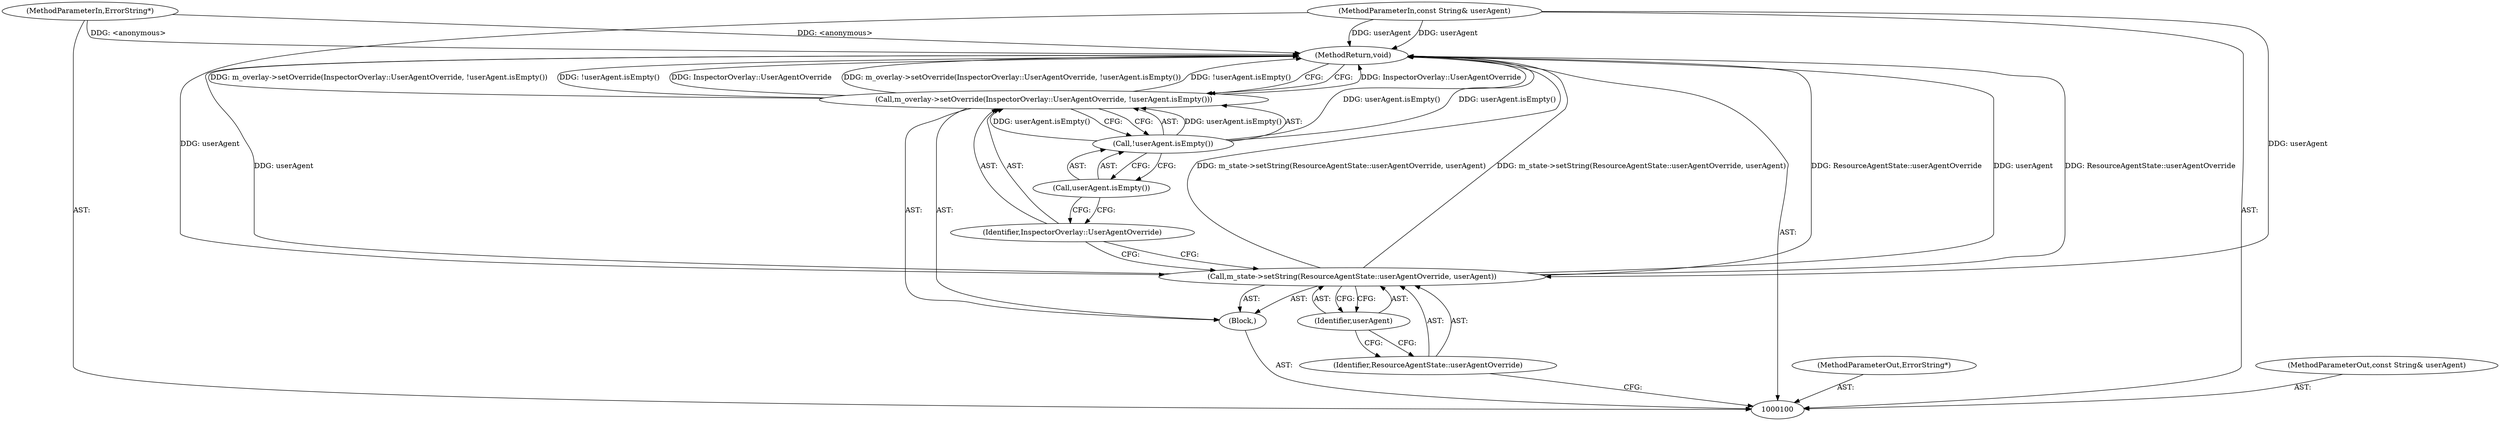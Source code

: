 digraph "1_Chrome_d4cd2b2c0953ad7e9fa988c234eb9361be80fe81_19" {
"1000111" [label="(MethodReturn,void)"];
"1000101" [label="(MethodParameterIn,ErrorString*)"];
"1000134" [label="(MethodParameterOut,ErrorString*)"];
"1000102" [label="(MethodParameterIn,const String& userAgent)"];
"1000135" [label="(MethodParameterOut,const String& userAgent)"];
"1000103" [label="(Block,)"];
"1000105" [label="(Identifier,ResourceAgentState::userAgentOverride)"];
"1000104" [label="(Call,m_state->setString(ResourceAgentState::userAgentOverride, userAgent))"];
"1000106" [label="(Identifier,userAgent)"];
"1000108" [label="(Identifier,InspectorOverlay::UserAgentOverride)"];
"1000107" [label="(Call,m_overlay->setOverride(InspectorOverlay::UserAgentOverride, !userAgent.isEmpty()))"];
"1000109" [label="(Call,!userAgent.isEmpty())"];
"1000110" [label="(Call,userAgent.isEmpty())"];
"1000111" -> "1000100"  [label="AST: "];
"1000111" -> "1000107"  [label="CFG: "];
"1000107" -> "1000111"  [label="DDG: InspectorOverlay::UserAgentOverride"];
"1000107" -> "1000111"  [label="DDG: m_overlay->setOverride(InspectorOverlay::UserAgentOverride, !userAgent.isEmpty())"];
"1000107" -> "1000111"  [label="DDG: !userAgent.isEmpty()"];
"1000104" -> "1000111"  [label="DDG: m_state->setString(ResourceAgentState::userAgentOverride, userAgent)"];
"1000104" -> "1000111"  [label="DDG: ResourceAgentState::userAgentOverride"];
"1000104" -> "1000111"  [label="DDG: userAgent"];
"1000102" -> "1000111"  [label="DDG: userAgent"];
"1000101" -> "1000111"  [label="DDG: <anonymous>"];
"1000109" -> "1000111"  [label="DDG: userAgent.isEmpty()"];
"1000101" -> "1000100"  [label="AST: "];
"1000101" -> "1000111"  [label="DDG: <anonymous>"];
"1000134" -> "1000100"  [label="AST: "];
"1000102" -> "1000100"  [label="AST: "];
"1000102" -> "1000111"  [label="DDG: userAgent"];
"1000102" -> "1000104"  [label="DDG: userAgent"];
"1000135" -> "1000100"  [label="AST: "];
"1000103" -> "1000100"  [label="AST: "];
"1000104" -> "1000103"  [label="AST: "];
"1000107" -> "1000103"  [label="AST: "];
"1000105" -> "1000104"  [label="AST: "];
"1000105" -> "1000100"  [label="CFG: "];
"1000106" -> "1000105"  [label="CFG: "];
"1000104" -> "1000103"  [label="AST: "];
"1000104" -> "1000106"  [label="CFG: "];
"1000105" -> "1000104"  [label="AST: "];
"1000106" -> "1000104"  [label="AST: "];
"1000108" -> "1000104"  [label="CFG: "];
"1000104" -> "1000111"  [label="DDG: m_state->setString(ResourceAgentState::userAgentOverride, userAgent)"];
"1000104" -> "1000111"  [label="DDG: ResourceAgentState::userAgentOverride"];
"1000104" -> "1000111"  [label="DDG: userAgent"];
"1000102" -> "1000104"  [label="DDG: userAgent"];
"1000106" -> "1000104"  [label="AST: "];
"1000106" -> "1000105"  [label="CFG: "];
"1000104" -> "1000106"  [label="CFG: "];
"1000108" -> "1000107"  [label="AST: "];
"1000108" -> "1000104"  [label="CFG: "];
"1000110" -> "1000108"  [label="CFG: "];
"1000107" -> "1000103"  [label="AST: "];
"1000107" -> "1000109"  [label="CFG: "];
"1000108" -> "1000107"  [label="AST: "];
"1000109" -> "1000107"  [label="AST: "];
"1000111" -> "1000107"  [label="CFG: "];
"1000107" -> "1000111"  [label="DDG: InspectorOverlay::UserAgentOverride"];
"1000107" -> "1000111"  [label="DDG: m_overlay->setOverride(InspectorOverlay::UserAgentOverride, !userAgent.isEmpty())"];
"1000107" -> "1000111"  [label="DDG: !userAgent.isEmpty()"];
"1000109" -> "1000107"  [label="DDG: userAgent.isEmpty()"];
"1000109" -> "1000107"  [label="AST: "];
"1000109" -> "1000110"  [label="CFG: "];
"1000110" -> "1000109"  [label="AST: "];
"1000107" -> "1000109"  [label="CFG: "];
"1000109" -> "1000111"  [label="DDG: userAgent.isEmpty()"];
"1000109" -> "1000107"  [label="DDG: userAgent.isEmpty()"];
"1000110" -> "1000109"  [label="AST: "];
"1000110" -> "1000108"  [label="CFG: "];
"1000109" -> "1000110"  [label="CFG: "];
}
